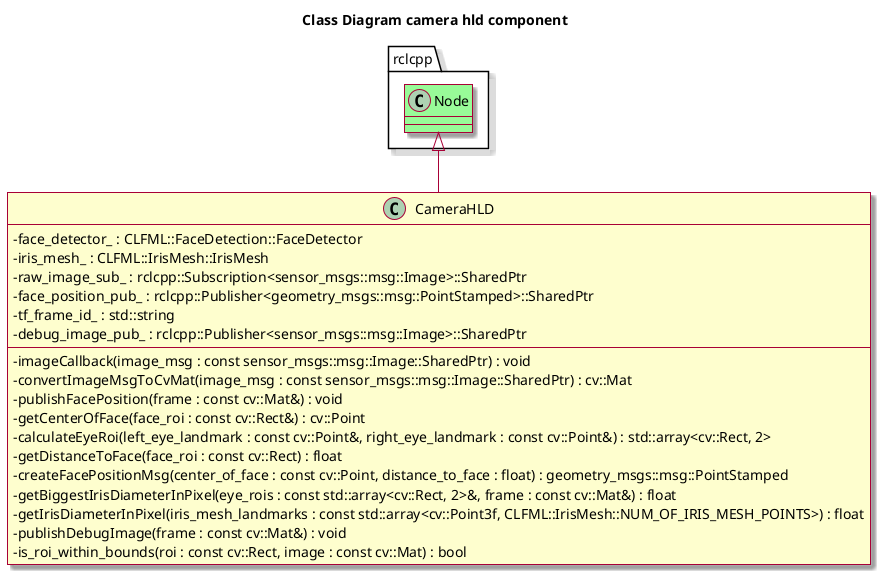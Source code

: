 @startuml ClassDiagram_Camera_hld

title Class Diagram camera hld component

skin rose
skinparam classAttributeIconSize 0

namespace rclcpp {
    class Node #back:palegreen;
}


class CameraHLD {
    - imageCallback(image_msg : const sensor_msgs::msg::Image::SharedPtr) : void
    - convertImageMsgToCvMat(image_msg : const sensor_msgs::msg::Image::SharedPtr) : cv::Mat
    - publishFacePosition(frame : const cv::Mat&) : void
    - getCenterOfFace(face_roi : const cv::Rect&) : cv::Point
    - calculateEyeRoi(left_eye_landmark : const cv::Point&, right_eye_landmark : const cv::Point&) : std::array<cv::Rect, 2>
    - getDistanceToFace(face_roi : const cv::Rect) : float
    - createFacePositionMsg(center_of_face : const cv::Point, distance_to_face : float) : geometry_msgs::msg::PointStamped
    - getBiggestIrisDiameterInPixel(eye_rois : const std::array<cv::Rect, 2>&, frame : const cv::Mat&) : float
    - getIrisDiameterInPixel(iris_mesh_landmarks : const std::array<cv::Point3f, CLFML::IrisMesh::NUM_OF_IRIS_MESH_POINTS>) : float
    - publishDebugImage(frame : const cv::Mat&) : void
    - is_roi_within_bounds(roi : const cv::Rect, image : const cv::Mat) : bool
  
    - face_detector_ : CLFML::FaceDetection::FaceDetector
    - iris_mesh_ : CLFML::IrisMesh::IrisMesh
    - raw_image_sub_ : rclcpp::Subscription<sensor_msgs::msg::Image>::SharedPtr
    - face_position_pub_ : rclcpp::Publisher<geometry_msgs::msg::PointStamped>::SharedPtr
    - tf_frame_id_ : std::string
    - debug_image_pub_ : rclcpp::Publisher<sensor_msgs::msg::Image>::SharedPtr
}

Node <|-- CameraHLD

@enduml